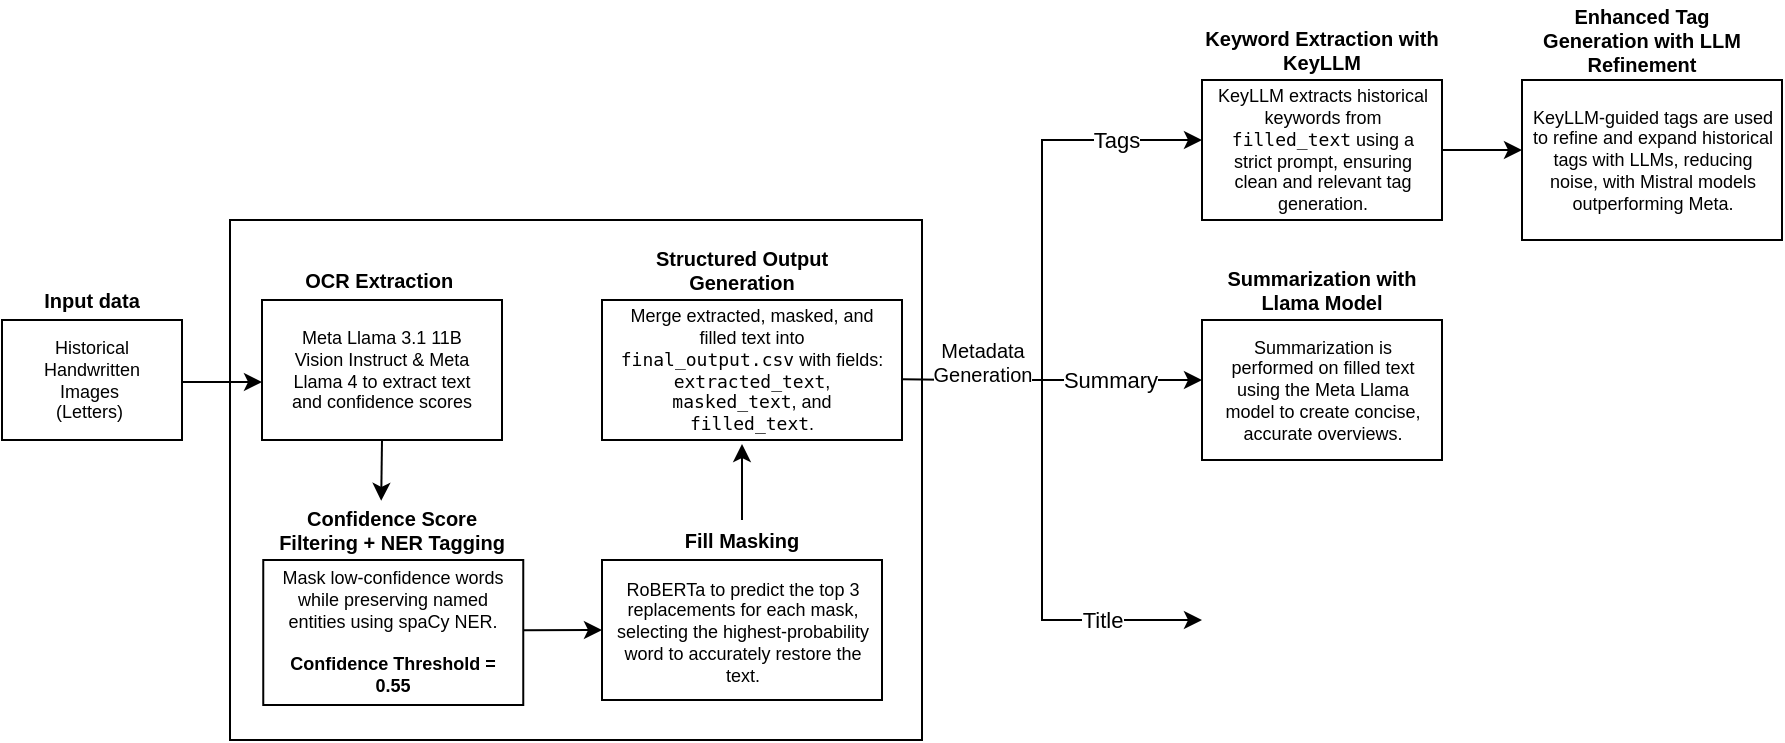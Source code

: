 <mxfile version="26.2.14">
  <diagram name="Page-1" id="Rm9Mzx5MZPHw29uNUsY4">
    <mxGraphModel dx="983" dy="536" grid="1" gridSize="10" guides="1" tooltips="1" connect="1" arrows="1" fold="1" page="1" pageScale="1" pageWidth="827" pageHeight="1169" math="0" shadow="0">
      <root>
        <mxCell id="0" />
        <mxCell id="1" parent="0" />
        <mxCell id="MpDEyv8cJ5t634f4Yrty-10" value="" style="rounded=0;whiteSpace=wrap;html=1;" vertex="1" parent="1">
          <mxGeometry x="214" y="240" width="346" height="260" as="geometry" />
        </mxCell>
        <mxCell id="MpDEyv8cJ5t634f4Yrty-1" value="" style="rounded=0;whiteSpace=wrap;html=1;" vertex="1" parent="1">
          <mxGeometry x="100" y="290" width="90" height="60" as="geometry" />
        </mxCell>
        <mxCell id="MpDEyv8cJ5t634f4Yrty-2" value="Historical Handwritten Images&amp;nbsp;&lt;div&gt;&lt;span style=&quot;background-color: transparent; color: light-dark(rgb(0, 0, 0), rgb(255, 255, 255));&quot;&gt;(Letters)&amp;nbsp;&lt;/span&gt;&lt;/div&gt;" style="text;html=1;align=center;verticalAlign=middle;whiteSpace=wrap;rounded=0;fontSize=9;" vertex="1" parent="1">
          <mxGeometry x="115" y="305" width="60" height="30" as="geometry" />
        </mxCell>
        <mxCell id="MpDEyv8cJ5t634f4Yrty-3" value="Input data" style="text;html=1;align=center;verticalAlign=middle;whiteSpace=wrap;rounded=0;fontStyle=1;fontSize=10;" vertex="1" parent="1">
          <mxGeometry x="115" y="270" width="60" height="20" as="geometry" />
        </mxCell>
        <mxCell id="MpDEyv8cJ5t634f4Yrty-5" value="" style="rounded=0;whiteSpace=wrap;html=1;" vertex="1" parent="1">
          <mxGeometry x="230" y="280" width="120" height="70" as="geometry" />
        </mxCell>
        <mxCell id="MpDEyv8cJ5t634f4Yrty-7" value="OCR Extraction&amp;nbsp;" style="text;html=1;align=center;verticalAlign=middle;whiteSpace=wrap;rounded=0;fontStyle=1;fontSize=10;" vertex="1" parent="1">
          <mxGeometry x="230" y="260" width="120" height="20" as="geometry" />
        </mxCell>
        <mxCell id="MpDEyv8cJ5t634f4Yrty-8" value="Meta Llama 3.1 11B Vision Instruct &amp;amp; Meta Llama 4 to extract text and confidence scores" style="text;html=1;align=center;verticalAlign=middle;whiteSpace=wrap;rounded=0;fontSize=9;" vertex="1" parent="1">
          <mxGeometry x="236.25" y="302.5" width="107.5" height="25" as="geometry" />
        </mxCell>
        <mxCell id="MpDEyv8cJ5t634f4Yrty-12" value="" style="rounded=0;whiteSpace=wrap;html=1;" vertex="1" parent="1">
          <mxGeometry x="230.63" y="410" width="130" height="72.5" as="geometry" />
        </mxCell>
        <mxCell id="MpDEyv8cJ5t634f4Yrty-14" value="" style="endArrow=classic;html=1;rounded=0;" edge="1" parent="1">
          <mxGeometry width="50" height="50" relative="1" as="geometry">
            <mxPoint x="190" y="321" as="sourcePoint" />
            <mxPoint x="230" y="321" as="targetPoint" />
            <Array as="points">
              <mxPoint x="210" y="321" />
            </Array>
          </mxGeometry>
        </mxCell>
        <mxCell id="MpDEyv8cJ5t634f4Yrty-16" value="" style="endArrow=classic;html=1;rounded=0;exitX=0.5;exitY=1;exitDx=0;exitDy=0;entryX=0.455;entryY=0.013;entryDx=0;entryDy=0;entryPerimeter=0;" edge="1" parent="1" source="MpDEyv8cJ5t634f4Yrty-5" target="MpDEyv8cJ5t634f4Yrty-15">
          <mxGeometry width="50" height="50" relative="1" as="geometry">
            <mxPoint x="310" y="350" as="sourcePoint" />
            <mxPoint x="310" y="390" as="targetPoint" />
          </mxGeometry>
        </mxCell>
        <mxCell id="MpDEyv8cJ5t634f4Yrty-15" value="Confidence Score Filtering + NER Tagging" style="text;html=1;align=center;verticalAlign=middle;whiteSpace=wrap;rounded=0;fontStyle=1;fontSize=10;" vertex="1" parent="1">
          <mxGeometry x="235" y="380" width="120" height="30" as="geometry" />
        </mxCell>
        <mxCell id="MpDEyv8cJ5t634f4Yrty-17" value="Mask low-confidence words while preserving named entities using spaCy NER.&lt;br&gt;&lt;br&gt;&lt;b&gt;Confidence Threshold = 0.55&lt;/b&gt;" style="text;html=1;align=center;verticalAlign=middle;whiteSpace=wrap;rounded=0;fontSize=9;" vertex="1" parent="1">
          <mxGeometry x="236.25" y="418.75" width="118.75" height="55" as="geometry" />
        </mxCell>
        <mxCell id="MpDEyv8cJ5t634f4Yrty-23" value="" style="rounded=0;whiteSpace=wrap;html=1;" vertex="1" parent="1">
          <mxGeometry x="400" y="410" width="140" height="70" as="geometry" />
        </mxCell>
        <mxCell id="MpDEyv8cJ5t634f4Yrty-24" value="Fill Masking" style="text;html=1;align=center;verticalAlign=middle;whiteSpace=wrap;rounded=0;fontStyle=1;fontSize=10;" vertex="1" parent="1">
          <mxGeometry x="410" y="390" width="120" height="20" as="geometry" />
        </mxCell>
        <mxCell id="MpDEyv8cJ5t634f4Yrty-25" value="RoBERTa to predict the top 3 replacements for each mask, selecting the highest-probability word to accurately restore the text." style="text;html=1;align=center;verticalAlign=middle;whiteSpace=wrap;rounded=0;fontSize=9;" vertex="1" parent="1">
          <mxGeometry x="403.5" y="428.75" width="133" height="35" as="geometry" />
        </mxCell>
        <mxCell id="MpDEyv8cJ5t634f4Yrty-28" value="" style="endArrow=classic;html=1;rounded=0;" edge="1" parent="1">
          <mxGeometry width="50" height="50" relative="1" as="geometry">
            <mxPoint x="360.63" y="445.11" as="sourcePoint" />
            <mxPoint x="400" y="445" as="targetPoint" />
          </mxGeometry>
        </mxCell>
        <mxCell id="MpDEyv8cJ5t634f4Yrty-30" value="" style="rounded=0;whiteSpace=wrap;html=1;" vertex="1" parent="1">
          <mxGeometry x="400" y="280" width="150" height="70" as="geometry" />
        </mxCell>
        <mxCell id="MpDEyv8cJ5t634f4Yrty-31" value="" style="endArrow=classic;html=1;rounded=0;exitX=0.5;exitY=0;exitDx=0;exitDy=0;" edge="1" parent="1" source="MpDEyv8cJ5t634f4Yrty-24">
          <mxGeometry width="50" height="50" relative="1" as="geometry">
            <mxPoint x="420" y="330" as="sourcePoint" />
            <mxPoint x="470" y="352" as="targetPoint" />
          </mxGeometry>
        </mxCell>
        <mxCell id="MpDEyv8cJ5t634f4Yrty-32" value="Merge extracted, masked, and filled text into &lt;code data-start=&quot;75&quot; data-end=&quot;93&quot;&gt;final_output.csv&lt;/code&gt; with fields: &lt;code data-start=&quot;107&quot; data-end=&quot;123&quot;&gt;extracted_text&lt;/code&gt;, &lt;code data-start=&quot;125&quot; data-end=&quot;138&quot;&gt;masked_text&lt;/code&gt;, and &lt;code data-start=&quot;144&quot; data-end=&quot;157&quot;&gt;filled_text&lt;/code&gt;." style="text;html=1;align=center;verticalAlign=middle;whiteSpace=wrap;rounded=0;fontSize=9;" vertex="1" parent="1">
          <mxGeometry x="405" y="305" width="140" height="20" as="geometry" />
        </mxCell>
        <mxCell id="MpDEyv8cJ5t634f4Yrty-33" value="Structured Output Generation" style="text;html=1;align=center;verticalAlign=middle;whiteSpace=wrap;rounded=0;fontStyle=1;fontSize=10;" vertex="1" parent="1">
          <mxGeometry x="410" y="250" width="120" height="30" as="geometry" />
        </mxCell>
        <mxCell id="MpDEyv8cJ5t634f4Yrty-36" value="" style="endArrow=classic;html=1;rounded=0;" edge="1" parent="1">
          <mxGeometry relative="1" as="geometry">
            <mxPoint x="550" y="319.63" as="sourcePoint" />
            <mxPoint x="700" y="200" as="targetPoint" />
            <Array as="points">
              <mxPoint x="580" y="320" />
              <mxPoint x="620" y="320" />
              <mxPoint x="620" y="280" />
              <mxPoint x="620" y="200" />
            </Array>
          </mxGeometry>
        </mxCell>
        <mxCell id="MpDEyv8cJ5t634f4Yrty-37" value="Metadata&lt;div&gt;Generation&lt;/div&gt;" style="edgeLabel;resizable=0;html=1;;align=center;verticalAlign=middle;fontSize=10;" connectable="0" vertex="1" parent="MpDEyv8cJ5t634f4Yrty-36">
          <mxGeometry relative="1" as="geometry">
            <mxPoint x="-30" y="56" as="offset" />
          </mxGeometry>
        </mxCell>
        <mxCell id="MpDEyv8cJ5t634f4Yrty-50" value="Tags" style="edgeLabel;html=1;align=center;verticalAlign=middle;resizable=0;points=[];" vertex="1" connectable="0" parent="MpDEyv8cJ5t634f4Yrty-36">
          <mxGeometry x="0.69" y="-2" relative="1" as="geometry">
            <mxPoint x="-1" y="-2" as="offset" />
          </mxGeometry>
        </mxCell>
        <mxCell id="MpDEyv8cJ5t634f4Yrty-43" value="" style="endArrow=classic;html=1;rounded=0;" edge="1" parent="1">
          <mxGeometry width="50" height="50" relative="1" as="geometry">
            <mxPoint x="620" y="320" as="sourcePoint" />
            <mxPoint x="700" y="320" as="targetPoint" />
          </mxGeometry>
        </mxCell>
        <mxCell id="MpDEyv8cJ5t634f4Yrty-51" value="Summary" style="edgeLabel;html=1;align=center;verticalAlign=middle;resizable=0;points=[];" vertex="1" connectable="0" parent="MpDEyv8cJ5t634f4Yrty-43">
          <mxGeometry x="-0.148" y="-2" relative="1" as="geometry">
            <mxPoint y="-2" as="offset" />
          </mxGeometry>
        </mxCell>
        <mxCell id="MpDEyv8cJ5t634f4Yrty-47" value="" style="endArrow=classic;html=1;rounded=0;" edge="1" parent="1">
          <mxGeometry width="50" height="50" relative="1" as="geometry">
            <mxPoint x="620" y="320" as="sourcePoint" />
            <mxPoint x="700" y="440" as="targetPoint" />
            <Array as="points">
              <mxPoint x="620" y="440" />
            </Array>
          </mxGeometry>
        </mxCell>
        <mxCell id="MpDEyv8cJ5t634f4Yrty-52" value="Title" style="edgeLabel;html=1;align=center;verticalAlign=middle;resizable=0;points=[];" vertex="1" connectable="0" parent="MpDEyv8cJ5t634f4Yrty-47">
          <mxGeometry x="0.649" relative="1" as="geometry">
            <mxPoint x="-15" as="offset" />
          </mxGeometry>
        </mxCell>
        <mxCell id="MpDEyv8cJ5t634f4Yrty-49" value="" style="rounded=0;whiteSpace=wrap;html=1;" vertex="1" parent="1">
          <mxGeometry x="700" y="170" width="120" height="70" as="geometry" />
        </mxCell>
        <mxCell id="MpDEyv8cJ5t634f4Yrty-53" value="Keyword Extraction with KeyLLM" style="text;html=1;align=center;verticalAlign=middle;whiteSpace=wrap;rounded=0;fontStyle=1;fontSize=10;" vertex="1" parent="1">
          <mxGeometry x="700" y="140" width="120" height="30" as="geometry" />
        </mxCell>
        <mxCell id="MpDEyv8cJ5t634f4Yrty-56" value="" style="edgeStyle=orthogonalEdgeStyle;rounded=0;orthogonalLoop=1;jettySize=auto;html=1;exitX=1;exitY=0.5;exitDx=0;exitDy=0;" edge="1" parent="1" source="MpDEyv8cJ5t634f4Yrty-49">
          <mxGeometry relative="1" as="geometry">
            <mxPoint x="850" y="205" as="sourcePoint" />
            <mxPoint x="860" y="205" as="targetPoint" />
          </mxGeometry>
        </mxCell>
        <mxCell id="MpDEyv8cJ5t634f4Yrty-54" value="KeyLLM extracts historical keywords from &lt;code data-start=&quot;776&quot; data-end=&quot;789&quot;&gt;filled_text&lt;/code&gt; using a strict prompt, ensuring clean and relevant tag generation." style="text;html=1;align=center;verticalAlign=middle;whiteSpace=wrap;rounded=0;fontSize=9;" vertex="1" parent="1">
          <mxGeometry x="703.75" y="190" width="112.5" height="30" as="geometry" />
        </mxCell>
        <mxCell id="MpDEyv8cJ5t634f4Yrty-57" value="" style="rounded=0;whiteSpace=wrap;html=1;" vertex="1" parent="1">
          <mxGeometry x="860" y="170" width="130" height="80" as="geometry" />
        </mxCell>
        <mxCell id="MpDEyv8cJ5t634f4Yrty-58" value="Enhanced Tag Generation with LLM Refinement" style="text;html=1;align=center;verticalAlign=middle;whiteSpace=wrap;rounded=0;fontStyle=1;fontSize=10;" vertex="1" parent="1">
          <mxGeometry x="860" y="130" width="120" height="40" as="geometry" />
        </mxCell>
        <mxCell id="MpDEyv8cJ5t634f4Yrty-59" value="KeyLLM-guided tags are used to refine and expand historical tags with LLMs, reducing noise, with Mistral models outperforming Meta." style="text;html=1;align=center;verticalAlign=middle;whiteSpace=wrap;rounded=0;fontSize=9;" vertex="1" parent="1">
          <mxGeometry x="863.75" y="195" width="122.5" height="30" as="geometry" />
        </mxCell>
        <mxCell id="MpDEyv8cJ5t634f4Yrty-60" value="" style="rounded=0;whiteSpace=wrap;html=1;" vertex="1" parent="1">
          <mxGeometry x="700" y="290" width="120" height="70" as="geometry" />
        </mxCell>
        <mxCell id="MpDEyv8cJ5t634f4Yrty-61" value="Summarization with Llama Model" style="text;html=1;align=center;verticalAlign=middle;whiteSpace=wrap;rounded=0;fontStyle=1;fontSize=10;" vertex="1" parent="1">
          <mxGeometry x="700" y="260" width="120" height="30" as="geometry" />
        </mxCell>
        <mxCell id="MpDEyv8cJ5t634f4Yrty-62" value="Summarization is performed on filled text using the Meta Llama model to create concise, accurate overviews." style="text;html=1;align=center;verticalAlign=middle;whiteSpace=wrap;rounded=0;fontSize=9;" vertex="1" parent="1">
          <mxGeometry x="703.75" y="310" width="112.5" height="30" as="geometry" />
        </mxCell>
      </root>
    </mxGraphModel>
  </diagram>
</mxfile>
